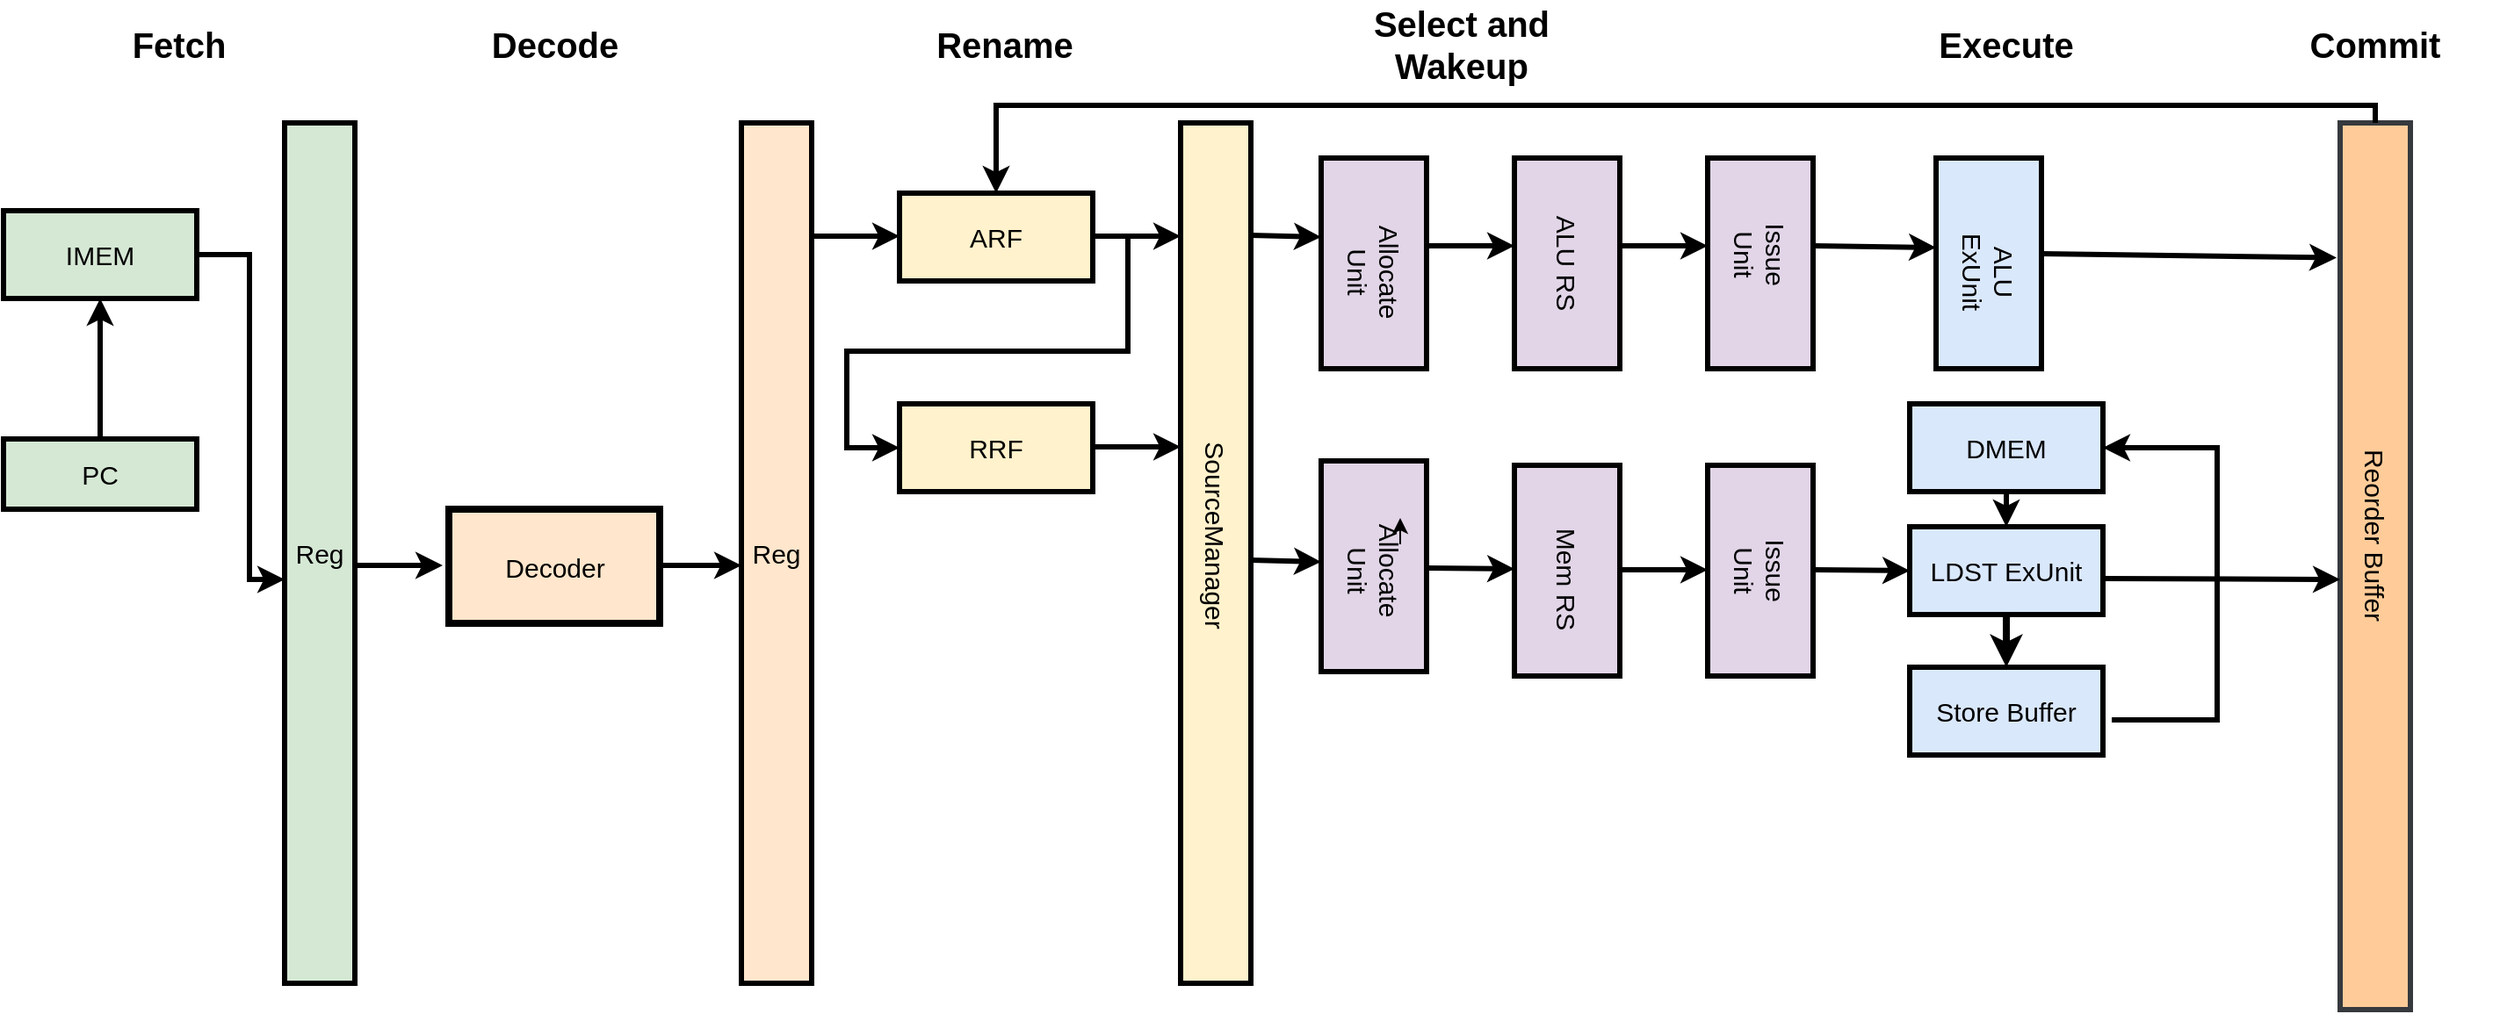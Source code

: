 <mxfile version="23.1.5" type="device">
  <diagram name="第 1 页" id="7WxxI-3yv8MiAGJ4hWDf">
    <mxGraphModel dx="2074" dy="1267" grid="1" gridSize="10" guides="1" tooltips="1" connect="1" arrows="1" fold="1" page="1" pageScale="1" pageWidth="827" pageHeight="1169" math="0" shadow="0">
      <root>
        <mxCell id="0" />
        <mxCell id="1" parent="0" />
        <mxCell id="SoVPN5979x1wGRdldneU-1" value="&lt;font style=&quot;font-size: 15px;&quot;&gt;IMEM&lt;/font&gt;" style="rounded=0;whiteSpace=wrap;html=1;fillColor=#d5e8d4;strokeColor=#000000;strokeWidth=3;" vertex="1" parent="1">
          <mxGeometry x="100" y="230" width="110" height="50" as="geometry" />
        </mxCell>
        <mxCell id="SoVPN5979x1wGRdldneU-2" value="&lt;font style=&quot;font-size: 15px;&quot;&gt;PC&lt;/font&gt;" style="rounded=0;whiteSpace=wrap;html=1;strokeWidth=3;fillColor=#d5e8d4;strokeColor=#000000;" vertex="1" parent="1">
          <mxGeometry x="100" y="360" width="110" height="40" as="geometry" />
        </mxCell>
        <mxCell id="SoVPN5979x1wGRdldneU-3" value="" style="endArrow=classic;html=1;rounded=0;entryX=0.5;entryY=1;entryDx=0;entryDy=0;exitX=0.5;exitY=0;exitDx=0;exitDy=0;strokeWidth=3;" edge="1" parent="1" source="SoVPN5979x1wGRdldneU-2" target="SoVPN5979x1wGRdldneU-1">
          <mxGeometry width="50" height="50" relative="1" as="geometry">
            <mxPoint x="150" y="360" as="sourcePoint" />
            <mxPoint x="200" y="310" as="targetPoint" />
          </mxGeometry>
        </mxCell>
        <mxCell id="SoVPN5979x1wGRdldneU-4" value="&lt;font style=&quot;font-size: 15px;&quot;&gt;Reg&lt;/font&gt;" style="rounded=0;whiteSpace=wrap;html=1;fillColor=#d5e8d4;strokeColor=#000000;strokeWidth=3;" vertex="1" parent="1">
          <mxGeometry x="260" y="180" width="40" height="490" as="geometry" />
        </mxCell>
        <mxCell id="SoVPN5979x1wGRdldneU-5" value="" style="endArrow=classic;html=1;rounded=0;exitX=1;exitY=0.5;exitDx=0;exitDy=0;strokeWidth=3;" edge="1" parent="1" source="SoVPN5979x1wGRdldneU-1">
          <mxGeometry width="50" height="50" relative="1" as="geometry">
            <mxPoint x="230" y="270" as="sourcePoint" />
            <mxPoint x="260" y="440" as="targetPoint" />
            <Array as="points">
              <mxPoint x="240" y="255" />
              <mxPoint x="240" y="440" />
            </Array>
          </mxGeometry>
        </mxCell>
        <mxCell id="SoVPN5979x1wGRdldneU-6" value="&lt;font size=&quot;1&quot; style=&quot;&quot;&gt;&lt;b style=&quot;font-size: 20px;&quot;&gt;Fetch&lt;/b&gt;&lt;/font&gt;" style="text;html=1;align=center;verticalAlign=middle;whiteSpace=wrap;rounded=0;" vertex="1" parent="1">
          <mxGeometry x="150" y="110" width="100" height="50" as="geometry" />
        </mxCell>
        <mxCell id="SoVPN5979x1wGRdldneU-7" value="&lt;font style=&quot;font-size: 15px;&quot;&gt;Decoder&lt;/font&gt;" style="rounded=0;whiteSpace=wrap;html=1;fillColor=#ffe6cc;strokeColor=#000000;strokeWidth=4;" vertex="1" parent="1">
          <mxGeometry x="353.5" y="400" width="120" height="65" as="geometry" />
        </mxCell>
        <mxCell id="SoVPN5979x1wGRdldneU-8" value="" style="endArrow=classic;html=1;rounded=0;strokeWidth=3;" edge="1" parent="1">
          <mxGeometry width="50" height="50" relative="1" as="geometry">
            <mxPoint x="300" y="432" as="sourcePoint" />
            <mxPoint x="350" y="432" as="targetPoint" />
          </mxGeometry>
        </mxCell>
        <mxCell id="SoVPN5979x1wGRdldneU-9" value="&lt;font style=&quot;font-size: 15px;&quot;&gt;Reg&lt;/font&gt;" style="rounded=0;whiteSpace=wrap;html=1;fillColor=#ffe6cc;strokeColor=#000000;strokeWidth=3;" vertex="1" parent="1">
          <mxGeometry x="520" y="180" width="40" height="490" as="geometry" />
        </mxCell>
        <mxCell id="SoVPN5979x1wGRdldneU-10" value="&lt;span style=&quot;font-size: 20px;&quot;&gt;&lt;b&gt;Decode&lt;/b&gt;&lt;/span&gt;" style="text;html=1;align=center;verticalAlign=middle;whiteSpace=wrap;rounded=0;" vertex="1" parent="1">
          <mxGeometry x="364" y="110" width="100" height="50" as="geometry" />
        </mxCell>
        <mxCell id="SoVPN5979x1wGRdldneU-13" value="" style="endArrow=classic;html=1;rounded=0;strokeWidth=3;" edge="1" parent="1">
          <mxGeometry width="50" height="50" relative="1" as="geometry">
            <mxPoint x="473.5" y="432" as="sourcePoint" />
            <mxPoint x="520" y="432" as="targetPoint" />
          </mxGeometry>
        </mxCell>
        <mxCell id="SoVPN5979x1wGRdldneU-14" value="&lt;span style=&quot;font-size: 15px;&quot;&gt;ARF&lt;/span&gt;" style="rounded=0;whiteSpace=wrap;html=1;fillColor=#fff2cc;strokeColor=#000000;strokeWidth=3;" vertex="1" parent="1">
          <mxGeometry x="610" y="220" width="110" height="50" as="geometry" />
        </mxCell>
        <mxCell id="SoVPN5979x1wGRdldneU-16" value="&lt;span style=&quot;font-size: 15px;&quot;&gt;RRF&lt;/span&gt;" style="rounded=0;whiteSpace=wrap;html=1;fillColor=#fff2cc;strokeColor=#000000;strokeWidth=3;" vertex="1" parent="1">
          <mxGeometry x="610" y="340" width="110" height="50" as="geometry" />
        </mxCell>
        <mxCell id="SoVPN5979x1wGRdldneU-17" value="" style="endArrow=classic;html=1;rounded=0;strokeWidth=3;" edge="1" parent="1">
          <mxGeometry width="50" height="50" relative="1" as="geometry">
            <mxPoint x="560" y="244.5" as="sourcePoint" />
            <mxPoint x="610" y="244.5" as="targetPoint" />
          </mxGeometry>
        </mxCell>
        <mxCell id="SoVPN5979x1wGRdldneU-18" value="" style="rounded=0;whiteSpace=wrap;html=1;fillColor=#fff2cc;strokeColor=#000000;strokeWidth=3;" vertex="1" parent="1">
          <mxGeometry x="770" y="180" width="40" height="490" as="geometry" />
        </mxCell>
        <mxCell id="SoVPN5979x1wGRdldneU-20" value="&lt;font style=&quot;font-size: 15px;&quot;&gt;SourceManager&lt;/font&gt;" style="text;html=1;align=center;verticalAlign=middle;whiteSpace=wrap;rounded=0;rotation=90;" vertex="1" parent="1">
          <mxGeometry x="760" y="400" width="60" height="30" as="geometry" />
        </mxCell>
        <mxCell id="SoVPN5979x1wGRdldneU-23" value="" style="endArrow=classic;html=1;rounded=0;strokeWidth=3;" edge="1" parent="1">
          <mxGeometry width="50" height="50" relative="1" as="geometry">
            <mxPoint x="720" y="244.5" as="sourcePoint" />
            <mxPoint x="770" y="244.5" as="targetPoint" />
          </mxGeometry>
        </mxCell>
        <mxCell id="SoVPN5979x1wGRdldneU-24" value="" style="endArrow=classic;html=1;rounded=0;entryX=0;entryY=0.5;entryDx=0;entryDy=0;strokeWidth=3;endSize=6;" edge="1" parent="1" target="SoVPN5979x1wGRdldneU-16">
          <mxGeometry width="50" height="50" relative="1" as="geometry">
            <mxPoint x="740" y="245" as="sourcePoint" />
            <mxPoint x="580" y="370" as="targetPoint" />
            <Array as="points">
              <mxPoint x="740" y="310" />
              <mxPoint x="580" y="310" />
              <mxPoint x="580" y="365" />
            </Array>
          </mxGeometry>
        </mxCell>
        <mxCell id="SoVPN5979x1wGRdldneU-25" value="&lt;span style=&quot;font-size: 20px;&quot;&gt;&lt;b&gt;Rename&lt;/b&gt;&lt;/span&gt;" style="text;html=1;align=center;verticalAlign=middle;whiteSpace=wrap;rounded=0;" vertex="1" parent="1">
          <mxGeometry x="620" y="110" width="100" height="50" as="geometry" />
        </mxCell>
        <mxCell id="SoVPN5979x1wGRdldneU-27" value="" style="endArrow=classic;html=1;rounded=0;strokeWidth=3;" edge="1" parent="1">
          <mxGeometry width="50" height="50" relative="1" as="geometry">
            <mxPoint x="720" y="364.5" as="sourcePoint" />
            <mxPoint x="770" y="364.5" as="targetPoint" />
          </mxGeometry>
        </mxCell>
        <mxCell id="SoVPN5979x1wGRdldneU-28" value="" style="rounded=0;whiteSpace=wrap;html=1;fillColor=#e1d5e7;strokeColor=#000000;strokeWidth=3;" vertex="1" parent="1">
          <mxGeometry x="850" y="200" width="60" height="120" as="geometry" />
        </mxCell>
        <mxCell id="SoVPN5979x1wGRdldneU-36" value="&lt;span style=&quot;font-size: 15px;&quot;&gt;Allocate Unit&lt;/span&gt;" style="text;html=1;align=center;verticalAlign=middle;whiteSpace=wrap;rounded=0;rotation=90;" vertex="1" parent="1">
          <mxGeometry x="850" y="250" width="60" height="30" as="geometry" />
        </mxCell>
        <mxCell id="SoVPN5979x1wGRdldneU-37" value="" style="rounded=0;whiteSpace=wrap;html=1;fillColor=#e1d5e7;strokeColor=#000000;strokeWidth=3;" vertex="1" parent="1">
          <mxGeometry x="850" y="372.5" width="60" height="120" as="geometry" />
        </mxCell>
        <mxCell id="SoVPN5979x1wGRdldneU-38" value="&lt;span style=&quot;font-size: 15px;&quot;&gt;Allocate Unit&lt;/span&gt;" style="text;html=1;align=center;verticalAlign=middle;whiteSpace=wrap;rounded=0;rotation=90;" vertex="1" parent="1">
          <mxGeometry x="850" y="420" width="60" height="30" as="geometry" />
        </mxCell>
        <mxCell id="SoVPN5979x1wGRdldneU-40" style="edgeStyle=none;rounded=0;orthogonalLoop=1;jettySize=auto;html=1;exitX=0.25;exitY=0;exitDx=0;exitDy=0;entryX=0;entryY=0;entryDx=0;entryDy=0;strokeColor=default;align=center;verticalAlign=middle;fontFamily=Helvetica;fontSize=11;fontColor=default;labelBackgroundColor=default;endArrow=classic;" edge="1" parent="1" source="SoVPN5979x1wGRdldneU-38" target="SoVPN5979x1wGRdldneU-38">
          <mxGeometry relative="1" as="geometry" />
        </mxCell>
        <mxCell id="SoVPN5979x1wGRdldneU-43" value="" style="rounded=0;whiteSpace=wrap;html=1;fillColor=#e1d5e7;strokeColor=#000000;strokeWidth=3;" vertex="1" parent="1">
          <mxGeometry x="960" y="200" width="60" height="120" as="geometry" />
        </mxCell>
        <mxCell id="SoVPN5979x1wGRdldneU-44" value="&lt;span style=&quot;font-size: 15px;&quot;&gt;ALU RS&lt;/span&gt;" style="text;html=1;align=center;verticalAlign=middle;whiteSpace=wrap;rounded=0;rotation=90;" vertex="1" parent="1">
          <mxGeometry x="960" y="245" width="60" height="30" as="geometry" />
        </mxCell>
        <mxCell id="SoVPN5979x1wGRdldneU-46" value="" style="rounded=0;whiteSpace=wrap;html=1;fillColor=#e1d5e7;strokeColor=#000000;strokeWidth=3;" vertex="1" parent="1">
          <mxGeometry x="960" y="375" width="60" height="120" as="geometry" />
        </mxCell>
        <mxCell id="SoVPN5979x1wGRdldneU-47" value="&lt;span style=&quot;font-size: 15px;&quot;&gt;Mem RS&lt;/span&gt;" style="text;html=1;align=center;verticalAlign=middle;whiteSpace=wrap;rounded=0;rotation=90;" vertex="1" parent="1">
          <mxGeometry x="955" y="425" width="70" height="30" as="geometry" />
        </mxCell>
        <mxCell id="SoVPN5979x1wGRdldneU-56" value="" style="endArrow=classic;html=1;rounded=0;strokeWidth=3;entryX=0;entryY=0.375;entryDx=0;entryDy=0;entryPerimeter=0;" edge="1" parent="1" target="SoVPN5979x1wGRdldneU-28">
          <mxGeometry width="50" height="50" relative="1" as="geometry">
            <mxPoint x="810" y="244" as="sourcePoint" />
            <mxPoint x="860" y="244" as="targetPoint" />
          </mxGeometry>
        </mxCell>
        <mxCell id="SoVPN5979x1wGRdldneU-58" value="" style="endArrow=classic;html=1;rounded=0;strokeWidth=3;entryX=0;entryY=0.375;entryDx=0;entryDy=0;entryPerimeter=0;" edge="1" parent="1">
          <mxGeometry width="50" height="50" relative="1" as="geometry">
            <mxPoint x="810" y="429" as="sourcePoint" />
            <mxPoint x="850" y="430" as="targetPoint" />
          </mxGeometry>
        </mxCell>
        <mxCell id="SoVPN5979x1wGRdldneU-59" value="" style="endArrow=classic;html=1;rounded=0;strokeWidth=3;" edge="1" parent="1">
          <mxGeometry width="50" height="50" relative="1" as="geometry">
            <mxPoint x="910" y="250" as="sourcePoint" />
            <mxPoint x="960" y="250" as="targetPoint" />
          </mxGeometry>
        </mxCell>
        <mxCell id="SoVPN5979x1wGRdldneU-60" value="" style="endArrow=classic;html=1;rounded=0;strokeWidth=3;" edge="1" parent="1">
          <mxGeometry width="50" height="50" relative="1" as="geometry">
            <mxPoint x="910" y="433.5" as="sourcePoint" />
            <mxPoint x="960" y="434" as="targetPoint" />
          </mxGeometry>
        </mxCell>
        <mxCell id="SoVPN5979x1wGRdldneU-62" value="&lt;span style=&quot;font-size: 20px;&quot;&gt;&lt;b&gt;Select and Wakeup&lt;/b&gt;&lt;/span&gt;" style="text;html=1;align=center;verticalAlign=middle;whiteSpace=wrap;rounded=0;" vertex="1" parent="1">
          <mxGeometry x="860" y="110" width="140" height="50" as="geometry" />
        </mxCell>
        <mxCell id="SoVPN5979x1wGRdldneU-63" value="" style="rounded=0;whiteSpace=wrap;html=1;fillColor=#e1d5e7;strokeColor=#000000;strokeWidth=3;" vertex="1" parent="1">
          <mxGeometry x="1070" y="200" width="60" height="120" as="geometry" />
        </mxCell>
        <mxCell id="SoVPN5979x1wGRdldneU-64" value="" style="rounded=0;whiteSpace=wrap;html=1;fillColor=#e1d5e7;strokeColor=#000000;strokeWidth=3;" vertex="1" parent="1">
          <mxGeometry x="1070" y="375" width="60" height="120" as="geometry" />
        </mxCell>
        <mxCell id="SoVPN5979x1wGRdldneU-65" value="&lt;span style=&quot;font-size: 15px;&quot;&gt;Issue Unit&lt;/span&gt;" style="text;html=1;align=center;verticalAlign=middle;whiteSpace=wrap;rounded=0;rotation=90;" vertex="1" parent="1">
          <mxGeometry x="1070" y="240" width="60" height="30" as="geometry" />
        </mxCell>
        <mxCell id="SoVPN5979x1wGRdldneU-66" value="&lt;span style=&quot;font-size: 15px;&quot;&gt;Issue Unit&lt;/span&gt;" style="text;html=1;align=center;verticalAlign=middle;whiteSpace=wrap;rounded=0;rotation=90;" vertex="1" parent="1">
          <mxGeometry x="1070" y="420" width="60" height="30" as="geometry" />
        </mxCell>
        <mxCell id="SoVPN5979x1wGRdldneU-67" value="" style="endArrow=classic;html=1;rounded=0;strokeWidth=3;" edge="1" parent="1">
          <mxGeometry width="50" height="50" relative="1" as="geometry">
            <mxPoint x="1020" y="250" as="sourcePoint" />
            <mxPoint x="1070" y="250" as="targetPoint" />
          </mxGeometry>
        </mxCell>
        <mxCell id="SoVPN5979x1wGRdldneU-68" value="" style="endArrow=classic;html=1;rounded=0;strokeWidth=3;" edge="1" parent="1">
          <mxGeometry width="50" height="50" relative="1" as="geometry">
            <mxPoint x="1020" y="434.5" as="sourcePoint" />
            <mxPoint x="1070" y="434.5" as="targetPoint" />
          </mxGeometry>
        </mxCell>
        <mxCell id="SoVPN5979x1wGRdldneU-69" value="" style="rounded=0;whiteSpace=wrap;html=1;fillColor=#dae8fc;strokeColor=#000000;strokeWidth=3;" vertex="1" parent="1">
          <mxGeometry x="1200" y="200" width="60" height="120" as="geometry" />
        </mxCell>
        <mxCell id="SoVPN5979x1wGRdldneU-70" value="&lt;span style=&quot;font-size: 15px;&quot;&gt;ALU ExUnit&lt;/span&gt;" style="text;html=1;align=center;verticalAlign=middle;whiteSpace=wrap;rounded=0;rotation=90;" vertex="1" parent="1">
          <mxGeometry x="1200" y="250" width="60" height="30" as="geometry" />
        </mxCell>
        <mxCell id="SoVPN5979x1wGRdldneU-75" value="&lt;span style=&quot;font-size: 15px;&quot;&gt;Store Buffer&lt;/span&gt;" style="rounded=0;whiteSpace=wrap;html=1;fillColor=#dae8fc;strokeColor=#000000;strokeWidth=3;" vertex="1" parent="1">
          <mxGeometry x="1185" y="490" width="110" height="50" as="geometry" />
        </mxCell>
        <mxCell id="SoVPN5979x1wGRdldneU-76" value="&lt;span style=&quot;font-size: 15px;&quot;&gt;LDST ExUnit&lt;/span&gt;" style="rounded=0;whiteSpace=wrap;html=1;fillColor=#dae8fc;strokeColor=#000000;strokeWidth=3;" vertex="1" parent="1">
          <mxGeometry x="1185" y="410" width="110" height="50" as="geometry" />
        </mxCell>
        <mxCell id="SoVPN5979x1wGRdldneU-77" value="&lt;span style=&quot;font-size: 15px;&quot;&gt;DMEM&lt;/span&gt;" style="rounded=0;whiteSpace=wrap;html=1;fillColor=#dae8fc;strokeColor=#000000;strokeWidth=3;" vertex="1" parent="1">
          <mxGeometry x="1185" y="340" width="110" height="50" as="geometry" />
        </mxCell>
        <mxCell id="SoVPN5979x1wGRdldneU-79" value="" style="endArrow=classic;html=1;rounded=0;strokeWidth=3;entryX=0;entryY=0.425;entryDx=0;entryDy=0;entryPerimeter=0;" edge="1" parent="1" target="SoVPN5979x1wGRdldneU-69">
          <mxGeometry width="50" height="50" relative="1" as="geometry">
            <mxPoint x="1130" y="250" as="sourcePoint" />
            <mxPoint x="1180" y="250" as="targetPoint" />
          </mxGeometry>
        </mxCell>
        <mxCell id="SoVPN5979x1wGRdldneU-80" value="" style="endArrow=classic;html=1;rounded=0;strokeWidth=3;entryX=0;entryY=0.5;entryDx=0;entryDy=0;" edge="1" parent="1" target="SoVPN5979x1wGRdldneU-76">
          <mxGeometry width="50" height="50" relative="1" as="geometry">
            <mxPoint x="1130" y="434.5" as="sourcePoint" />
            <mxPoint x="1200" y="435.5" as="targetPoint" />
          </mxGeometry>
        </mxCell>
        <mxCell id="SoVPN5979x1wGRdldneU-81" value="" style="endArrow=classic;html=1;rounded=0;strokeColor=default;align=center;verticalAlign=middle;fontFamily=Helvetica;fontSize=11;fontColor=default;labelBackgroundColor=default;entryX=0.5;entryY=0;entryDx=0;entryDy=0;strokeWidth=3;" edge="1" parent="1" target="SoVPN5979x1wGRdldneU-76">
          <mxGeometry width="50" height="50" relative="1" as="geometry">
            <mxPoint x="1240" y="390" as="sourcePoint" />
            <mxPoint x="1290" y="340" as="targetPoint" />
          </mxGeometry>
        </mxCell>
        <mxCell id="SoVPN5979x1wGRdldneU-83" value="" style="endArrow=classic;html=1;rounded=0;strokeColor=default;align=center;verticalAlign=middle;fontFamily=Helvetica;fontSize=11;fontColor=default;labelBackgroundColor=default;exitX=0.5;exitY=1;exitDx=0;exitDy=0;entryX=0.5;entryY=0;entryDx=0;entryDy=0;strokeWidth=4;" edge="1" parent="1" source="SoVPN5979x1wGRdldneU-76" target="SoVPN5979x1wGRdldneU-75">
          <mxGeometry width="50" height="50" relative="1" as="geometry">
            <mxPoint x="1240" y="500" as="sourcePoint" />
            <mxPoint x="1290" y="450" as="targetPoint" />
          </mxGeometry>
        </mxCell>
        <mxCell id="SoVPN5979x1wGRdldneU-85" value="" style="endArrow=classic;html=1;rounded=0;strokeColor=default;align=center;verticalAlign=middle;fontFamily=Helvetica;fontSize=11;fontColor=default;labelBackgroundColor=default;entryX=1;entryY=0.5;entryDx=0;entryDy=0;strokeWidth=3;" edge="1" parent="1" target="SoVPN5979x1wGRdldneU-77">
          <mxGeometry width="50" height="50" relative="1" as="geometry">
            <mxPoint x="1300" y="520" as="sourcePoint" />
            <mxPoint x="1360" y="360" as="targetPoint" />
            <Array as="points">
              <mxPoint x="1360" y="520" />
              <mxPoint x="1360" y="365" />
            </Array>
          </mxGeometry>
        </mxCell>
        <mxCell id="SoVPN5979x1wGRdldneU-86" value="&lt;span style=&quot;font-size: 20px;&quot;&gt;&lt;b&gt;Execute&lt;/b&gt;&lt;/span&gt;" style="text;html=1;align=center;verticalAlign=middle;whiteSpace=wrap;rounded=0;" vertex="1" parent="1">
          <mxGeometry x="1170" y="110" width="140" height="50" as="geometry" />
        </mxCell>
        <mxCell id="SoVPN5979x1wGRdldneU-95" style="edgeStyle=none;rounded=0;orthogonalLoop=1;jettySize=auto;html=1;exitX=0.5;exitY=0;exitDx=0;exitDy=0;strokeColor=default;align=center;verticalAlign=middle;fontFamily=Helvetica;fontSize=11;fontColor=default;labelBackgroundColor=default;endArrow=classic;" edge="1" parent="1" source="SoVPN5979x1wGRdldneU-87">
          <mxGeometry relative="1" as="geometry">
            <mxPoint x="1450" y="190" as="targetPoint" />
          </mxGeometry>
        </mxCell>
        <mxCell id="SoVPN5979x1wGRdldneU-87" value="" style="rounded=0;whiteSpace=wrap;html=1;fillColor=#ffcc99;strokeColor=#36393d;strokeWidth=3;" vertex="1" parent="1">
          <mxGeometry x="1430" y="180" width="40" height="505" as="geometry" />
        </mxCell>
        <mxCell id="SoVPN5979x1wGRdldneU-89" value="&lt;span style=&quot;font-size: 15px;&quot;&gt;Reorder Buffer&lt;/span&gt;" style="text;html=1;align=center;verticalAlign=middle;whiteSpace=wrap;rounded=0;rotation=90;" vertex="1" parent="1">
          <mxGeometry x="1385" y="400" width="130" height="30" as="geometry" />
        </mxCell>
        <mxCell id="SoVPN5979x1wGRdldneU-90" value="" style="endArrow=classic;html=1;rounded=0;strokeWidth=3;entryX=-0.05;entryY=0.152;entryDx=0;entryDy=0;entryPerimeter=0;" edge="1" parent="1" target="SoVPN5979x1wGRdldneU-87">
          <mxGeometry width="50" height="50" relative="1" as="geometry">
            <mxPoint x="1260" y="254.5" as="sourcePoint" />
            <mxPoint x="1370" y="190" as="targetPoint" />
            <Array as="points" />
          </mxGeometry>
        </mxCell>
        <mxCell id="SoVPN5979x1wGRdldneU-91" value="" style="endArrow=classic;html=1;rounded=0;strokeWidth=3;" edge="1" parent="1">
          <mxGeometry width="50" height="50" relative="1" as="geometry">
            <mxPoint x="1295" y="439.5" as="sourcePoint" />
            <mxPoint x="1430" y="440" as="targetPoint" />
          </mxGeometry>
        </mxCell>
        <mxCell id="SoVPN5979x1wGRdldneU-92" value="&lt;span style=&quot;font-size: 20px;&quot;&gt;&lt;b&gt;Commit&lt;/b&gt;&lt;/span&gt;" style="text;html=1;align=center;verticalAlign=middle;whiteSpace=wrap;rounded=0;" vertex="1" parent="1">
          <mxGeometry x="1380" y="110" width="140" height="50" as="geometry" />
        </mxCell>
        <mxCell id="SoVPN5979x1wGRdldneU-93" value="" style="endArrow=classic;html=1;rounded=0;strokeColor=default;align=center;verticalAlign=middle;fontFamily=Helvetica;fontSize=11;fontColor=default;labelBackgroundColor=default;exitX=0.5;exitY=0;exitDx=0;exitDy=0;entryX=0.5;entryY=0;entryDx=0;entryDy=0;strokeWidth=3;" edge="1" parent="1" source="SoVPN5979x1wGRdldneU-87" target="SoVPN5979x1wGRdldneU-14">
          <mxGeometry width="50" height="50" relative="1" as="geometry">
            <mxPoint x="1450" y="190" as="sourcePoint" />
            <mxPoint x="660" y="170" as="targetPoint" />
            <Array as="points">
              <mxPoint x="1450" y="170" />
              <mxPoint x="665" y="170" />
            </Array>
          </mxGeometry>
        </mxCell>
      </root>
    </mxGraphModel>
  </diagram>
</mxfile>
